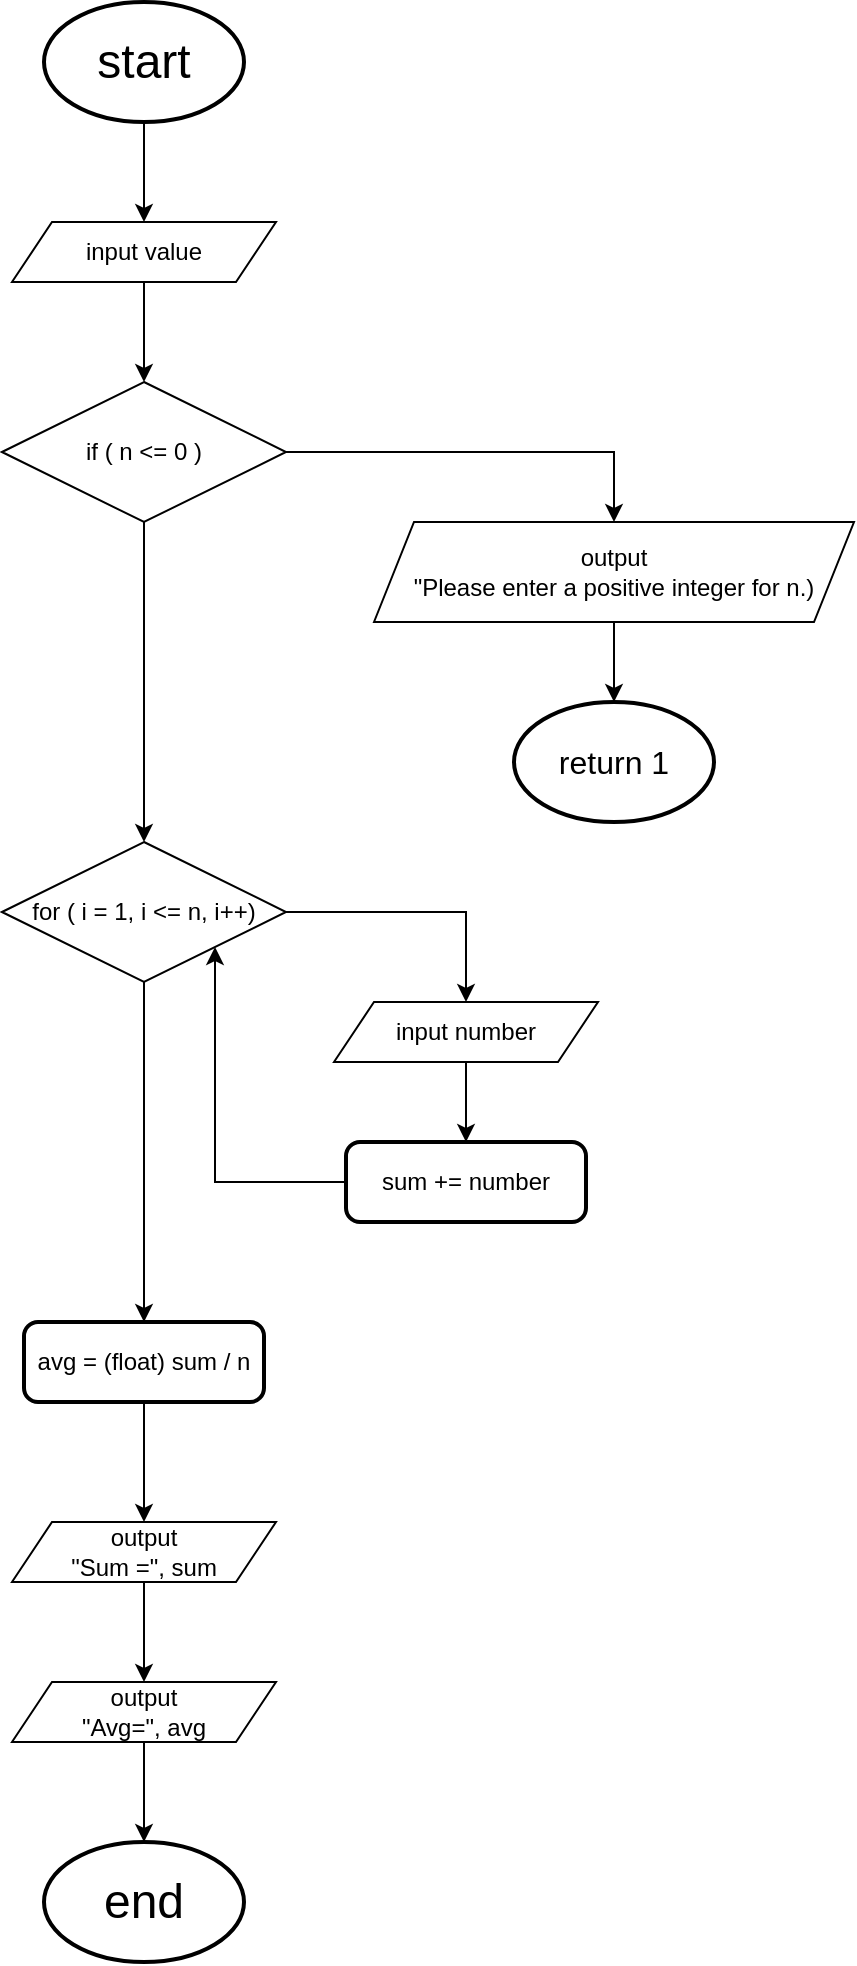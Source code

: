 <mxfile version="25.0.3">
  <diagram name="Page-1" id="b_HmeS2h7GLIVmY4P220">
    <mxGraphModel dx="1434" dy="746" grid="1" gridSize="10" guides="1" tooltips="1" connect="1" arrows="1" fold="1" page="1" pageScale="1" pageWidth="850" pageHeight="1100" math="0" shadow="0">
      <root>
        <mxCell id="0" />
        <mxCell id="1" parent="0" />
        <mxCell id="aZIPiiUygwza0W-rVBUq-16" style="edgeStyle=orthogonalEdgeStyle;rounded=0;orthogonalLoop=1;jettySize=auto;html=1;entryX=0.5;entryY=0;entryDx=0;entryDy=0;" edge="1" parent="1" source="aZIPiiUygwza0W-rVBUq-1" target="aZIPiiUygwza0W-rVBUq-3">
          <mxGeometry relative="1" as="geometry" />
        </mxCell>
        <mxCell id="aZIPiiUygwza0W-rVBUq-1" value="&lt;font style=&quot;font-size: 24px;&quot;&gt;start&lt;/font&gt;" style="strokeWidth=2;html=1;shape=mxgraph.flowchart.start_1;whiteSpace=wrap;" vertex="1" parent="1">
          <mxGeometry x="375" y="40" width="100" height="60" as="geometry" />
        </mxCell>
        <mxCell id="aZIPiiUygwza0W-rVBUq-18" style="edgeStyle=orthogonalEdgeStyle;rounded=0;orthogonalLoop=1;jettySize=auto;html=1;entryX=0.5;entryY=0;entryDx=0;entryDy=0;" edge="1" parent="1" source="aZIPiiUygwza0W-rVBUq-2" target="aZIPiiUygwza0W-rVBUq-6">
          <mxGeometry relative="1" as="geometry" />
        </mxCell>
        <mxCell id="aZIPiiUygwza0W-rVBUq-19" style="edgeStyle=orthogonalEdgeStyle;rounded=0;orthogonalLoop=1;jettySize=auto;html=1;entryX=0.5;entryY=0;entryDx=0;entryDy=0;" edge="1" parent="1" source="aZIPiiUygwza0W-rVBUq-2" target="aZIPiiUygwza0W-rVBUq-8">
          <mxGeometry relative="1" as="geometry" />
        </mxCell>
        <mxCell id="aZIPiiUygwza0W-rVBUq-2" value="if ( n &amp;lt;= 0 )" style="rhombus;whiteSpace=wrap;html=1;" vertex="1" parent="1">
          <mxGeometry x="354" y="230" width="142" height="70" as="geometry" />
        </mxCell>
        <mxCell id="aZIPiiUygwza0W-rVBUq-17" style="edgeStyle=orthogonalEdgeStyle;rounded=0;orthogonalLoop=1;jettySize=auto;html=1;entryX=0.5;entryY=0;entryDx=0;entryDy=0;" edge="1" parent="1" source="aZIPiiUygwza0W-rVBUq-3" target="aZIPiiUygwza0W-rVBUq-2">
          <mxGeometry relative="1" as="geometry" />
        </mxCell>
        <mxCell id="aZIPiiUygwza0W-rVBUq-3" value="input value" style="shape=parallelogram;perimeter=parallelogramPerimeter;whiteSpace=wrap;html=1;fixedSize=1;" vertex="1" parent="1">
          <mxGeometry x="359" y="150" width="132" height="30" as="geometry" />
        </mxCell>
        <mxCell id="aZIPiiUygwza0W-rVBUq-12" style="edgeStyle=orthogonalEdgeStyle;rounded=0;orthogonalLoop=1;jettySize=auto;html=1;entryX=1;entryY=1;entryDx=0;entryDy=0;" edge="1" parent="1" source="aZIPiiUygwza0W-rVBUq-4" target="aZIPiiUygwza0W-rVBUq-8">
          <mxGeometry relative="1" as="geometry" />
        </mxCell>
        <mxCell id="aZIPiiUygwza0W-rVBUq-4" value="sum += number" style="rounded=1;whiteSpace=wrap;html=1;absoluteArcSize=1;arcSize=14;strokeWidth=2;" vertex="1" parent="1">
          <mxGeometry x="526" y="610" width="120" height="40" as="geometry" />
        </mxCell>
        <mxCell id="aZIPiiUygwza0W-rVBUq-5" value="&lt;font style=&quot;font-size: 24px;&quot;&gt;end&lt;/font&gt;" style="strokeWidth=2;html=1;shape=mxgraph.flowchart.start_1;whiteSpace=wrap;" vertex="1" parent="1">
          <mxGeometry x="375" y="960" width="100" height="60" as="geometry" />
        </mxCell>
        <mxCell id="aZIPiiUygwza0W-rVBUq-6" value="output&lt;div&gt;&quot;Please enter a positive integer for n.)&lt;/div&gt;" style="shape=parallelogram;perimeter=parallelogramPerimeter;whiteSpace=wrap;html=1;fixedSize=1;" vertex="1" parent="1">
          <mxGeometry x="540" y="300" width="240" height="50" as="geometry" />
        </mxCell>
        <mxCell id="aZIPiiUygwza0W-rVBUq-7" value="&lt;font style=&quot;font-size: 16px;&quot;&gt;return 1&lt;/font&gt;" style="strokeWidth=2;html=1;shape=mxgraph.flowchart.start_1;whiteSpace=wrap;" vertex="1" parent="1">
          <mxGeometry x="610" y="390" width="100" height="60" as="geometry" />
        </mxCell>
        <mxCell id="aZIPiiUygwza0W-rVBUq-10" style="edgeStyle=orthogonalEdgeStyle;rounded=0;orthogonalLoop=1;jettySize=auto;html=1;entryX=0.5;entryY=0;entryDx=0;entryDy=0;" edge="1" parent="1" source="aZIPiiUygwza0W-rVBUq-8" target="aZIPiiUygwza0W-rVBUq-9">
          <mxGeometry relative="1" as="geometry" />
        </mxCell>
        <mxCell id="aZIPiiUygwza0W-rVBUq-21" style="edgeStyle=orthogonalEdgeStyle;rounded=0;orthogonalLoop=1;jettySize=auto;html=1;entryX=0.5;entryY=0;entryDx=0;entryDy=0;" edge="1" parent="1" source="aZIPiiUygwza0W-rVBUq-8" target="aZIPiiUygwza0W-rVBUq-13">
          <mxGeometry relative="1" as="geometry" />
        </mxCell>
        <mxCell id="aZIPiiUygwza0W-rVBUq-8" value="for ( i = 1, i &amp;lt;= n, i++)" style="rhombus;whiteSpace=wrap;html=1;" vertex="1" parent="1">
          <mxGeometry x="354" y="460" width="142" height="70" as="geometry" />
        </mxCell>
        <mxCell id="aZIPiiUygwza0W-rVBUq-11" style="edgeStyle=orthogonalEdgeStyle;rounded=0;orthogonalLoop=1;jettySize=auto;html=1;entryX=0.5;entryY=0;entryDx=0;entryDy=0;" edge="1" parent="1" source="aZIPiiUygwza0W-rVBUq-9" target="aZIPiiUygwza0W-rVBUq-4">
          <mxGeometry relative="1" as="geometry" />
        </mxCell>
        <mxCell id="aZIPiiUygwza0W-rVBUq-9" value="input number" style="shape=parallelogram;perimeter=parallelogramPerimeter;whiteSpace=wrap;html=1;fixedSize=1;" vertex="1" parent="1">
          <mxGeometry x="520" y="540" width="132" height="30" as="geometry" />
        </mxCell>
        <mxCell id="aZIPiiUygwza0W-rVBUq-22" style="edgeStyle=orthogonalEdgeStyle;rounded=0;orthogonalLoop=1;jettySize=auto;html=1;" edge="1" parent="1" source="aZIPiiUygwza0W-rVBUq-13" target="aZIPiiUygwza0W-rVBUq-14">
          <mxGeometry relative="1" as="geometry" />
        </mxCell>
        <mxCell id="aZIPiiUygwza0W-rVBUq-13" value="avg = (float) sum / n" style="rounded=1;whiteSpace=wrap;html=1;absoluteArcSize=1;arcSize=14;strokeWidth=2;" vertex="1" parent="1">
          <mxGeometry x="365" y="700" width="120" height="40" as="geometry" />
        </mxCell>
        <mxCell id="aZIPiiUygwza0W-rVBUq-14" value="output&lt;div&gt;&quot;Sum =&quot;, sum&lt;/div&gt;" style="shape=parallelogram;perimeter=parallelogramPerimeter;whiteSpace=wrap;html=1;fixedSize=1;" vertex="1" parent="1">
          <mxGeometry x="359" y="800" width="132" height="30" as="geometry" />
        </mxCell>
        <mxCell id="aZIPiiUygwza0W-rVBUq-15" value="output&lt;div&gt;&quot;Avg=&quot;, avg&lt;/div&gt;" style="shape=parallelogram;perimeter=parallelogramPerimeter;whiteSpace=wrap;html=1;fixedSize=1;" vertex="1" parent="1">
          <mxGeometry x="359" y="880" width="132" height="30" as="geometry" />
        </mxCell>
        <mxCell id="aZIPiiUygwza0W-rVBUq-20" style="edgeStyle=orthogonalEdgeStyle;rounded=0;orthogonalLoop=1;jettySize=auto;html=1;entryX=0.5;entryY=0;entryDx=0;entryDy=0;entryPerimeter=0;" edge="1" parent="1" source="aZIPiiUygwza0W-rVBUq-6" target="aZIPiiUygwza0W-rVBUq-7">
          <mxGeometry relative="1" as="geometry" />
        </mxCell>
        <mxCell id="aZIPiiUygwza0W-rVBUq-23" style="edgeStyle=orthogonalEdgeStyle;rounded=0;orthogonalLoop=1;jettySize=auto;html=1;entryX=0.5;entryY=0;entryDx=0;entryDy=0;" edge="1" parent="1" source="aZIPiiUygwza0W-rVBUq-14" target="aZIPiiUygwza0W-rVBUq-15">
          <mxGeometry relative="1" as="geometry" />
        </mxCell>
        <mxCell id="aZIPiiUygwza0W-rVBUq-24" style="edgeStyle=orthogonalEdgeStyle;rounded=0;orthogonalLoop=1;jettySize=auto;html=1;exitX=0.5;exitY=1;exitDx=0;exitDy=0;entryX=0.5;entryY=0;entryDx=0;entryDy=0;entryPerimeter=0;" edge="1" parent="1" source="aZIPiiUygwza0W-rVBUq-15" target="aZIPiiUygwza0W-rVBUq-5">
          <mxGeometry relative="1" as="geometry" />
        </mxCell>
      </root>
    </mxGraphModel>
  </diagram>
</mxfile>
